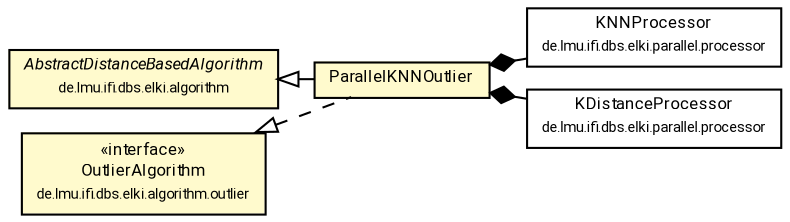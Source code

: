 #!/usr/local/bin/dot
#
# Class diagram 
# Generated by UMLGraph version R5_7_2-60-g0e99a6 (http://www.spinellis.gr/umlgraph/)
#

digraph G {
	graph [fontnames="svg"]
	edge [fontname="Roboto",fontsize=7,labelfontname="Roboto",labelfontsize=7,color="black"];
	node [fontname="Roboto",fontcolor="black",fontsize=8,shape=plaintext,margin=0,width=0,height=0];
	nodesep=0.15;
	ranksep=0.25;
	rankdir=LR;
	// de.lmu.ifi.dbs.elki.algorithm.AbstractDistanceBasedAlgorithm<O, R extends de.lmu.ifi.dbs.elki.result.Result>
	c7984040 [label=<<table title="de.lmu.ifi.dbs.elki.algorithm.AbstractDistanceBasedAlgorithm" border="0" cellborder="1" cellspacing="0" cellpadding="2" bgcolor="LemonChiffon" href="../../../AbstractDistanceBasedAlgorithm.html" target="_parent">
		<tr><td><table border="0" cellspacing="0" cellpadding="1">
		<tr><td align="center" balign="center"> <font face="Roboto"><i>AbstractDistanceBasedAlgorithm</i></font> </td></tr>
		<tr><td align="center" balign="center"> <font face="Roboto" point-size="7.0">de.lmu.ifi.dbs.elki.algorithm</font> </td></tr>
		</table></td></tr>
		</table>>, URL="../../../AbstractDistanceBasedAlgorithm.html"];
	// de.lmu.ifi.dbs.elki.parallel.processor.KNNProcessor<O>
	c7984865 [label=<<table title="de.lmu.ifi.dbs.elki.parallel.processor.KNNProcessor" border="0" cellborder="1" cellspacing="0" cellpadding="2" href="../../../../parallel/processor/KNNProcessor.html" target="_parent">
		<tr><td><table border="0" cellspacing="0" cellpadding="1">
		<tr><td align="center" balign="center"> <font face="Roboto">KNNProcessor</font> </td></tr>
		<tr><td align="center" balign="center"> <font face="Roboto" point-size="7.0">de.lmu.ifi.dbs.elki.parallel.processor</font> </td></tr>
		</table></td></tr>
		</table>>, URL="../../../../parallel/processor/KNNProcessor.html"];
	// de.lmu.ifi.dbs.elki.parallel.processor.KDistanceProcessor
	c7984873 [label=<<table title="de.lmu.ifi.dbs.elki.parallel.processor.KDistanceProcessor" border="0" cellborder="1" cellspacing="0" cellpadding="2" href="../../../../parallel/processor/KDistanceProcessor.html" target="_parent">
		<tr><td><table border="0" cellspacing="0" cellpadding="1">
		<tr><td align="center" balign="center"> <font face="Roboto">KDistanceProcessor</font> </td></tr>
		<tr><td align="center" balign="center"> <font face="Roboto" point-size="7.0">de.lmu.ifi.dbs.elki.parallel.processor</font> </td></tr>
		</table></td></tr>
		</table>>, URL="../../../../parallel/processor/KDistanceProcessor.html"];
	// de.lmu.ifi.dbs.elki.algorithm.outlier.OutlierAlgorithm
	c7985922 [label=<<table title="de.lmu.ifi.dbs.elki.algorithm.outlier.OutlierAlgorithm" border="0" cellborder="1" cellspacing="0" cellpadding="2" bgcolor="LemonChiffon" href="../../OutlierAlgorithm.html" target="_parent">
		<tr><td><table border="0" cellspacing="0" cellpadding="1">
		<tr><td align="center" balign="center"> &#171;interface&#187; </td></tr>
		<tr><td align="center" balign="center"> <font face="Roboto">OutlierAlgorithm</font> </td></tr>
		<tr><td align="center" balign="center"> <font face="Roboto" point-size="7.0">de.lmu.ifi.dbs.elki.algorithm.outlier</font> </td></tr>
		</table></td></tr>
		</table>>, URL="../../OutlierAlgorithm.html"];
	// de.lmu.ifi.dbs.elki.algorithm.outlier.distance.parallel.ParallelKNNOutlier<O>
	c7985942 [label=<<table title="de.lmu.ifi.dbs.elki.algorithm.outlier.distance.parallel.ParallelKNNOutlier" border="0" cellborder="1" cellspacing="0" cellpadding="2" bgcolor="lemonChiffon" href="ParallelKNNOutlier.html" target="_parent">
		<tr><td><table border="0" cellspacing="0" cellpadding="1">
		<tr><td align="center" balign="center"> <font face="Roboto">ParallelKNNOutlier</font> </td></tr>
		</table></td></tr>
		</table>>, URL="ParallelKNNOutlier.html"];
	// de.lmu.ifi.dbs.elki.algorithm.outlier.distance.parallel.ParallelKNNOutlier<O> extends de.lmu.ifi.dbs.elki.algorithm.AbstractDistanceBasedAlgorithm<O, R extends de.lmu.ifi.dbs.elki.result.Result>
	c7984040 -> c7985942 [arrowtail=empty,dir=back,weight=10];
	// de.lmu.ifi.dbs.elki.algorithm.outlier.distance.parallel.ParallelKNNOutlier<O> implements de.lmu.ifi.dbs.elki.algorithm.outlier.OutlierAlgorithm
	c7985922 -> c7985942 [arrowtail=empty,style=dashed,dir=back,weight=9];
	// de.lmu.ifi.dbs.elki.algorithm.outlier.distance.parallel.ParallelKNNOutlier<O> composed de.lmu.ifi.dbs.elki.parallel.processor.KNNProcessor<O>
	c7985942 -> c7984865 [arrowhead=none,arrowtail=diamond,dir=back,weight=6];
	// de.lmu.ifi.dbs.elki.algorithm.outlier.distance.parallel.ParallelKNNOutlier<O> composed de.lmu.ifi.dbs.elki.parallel.processor.KDistanceProcessor
	c7985942 -> c7984873 [arrowhead=none,arrowtail=diamond,dir=back,weight=6];
}

